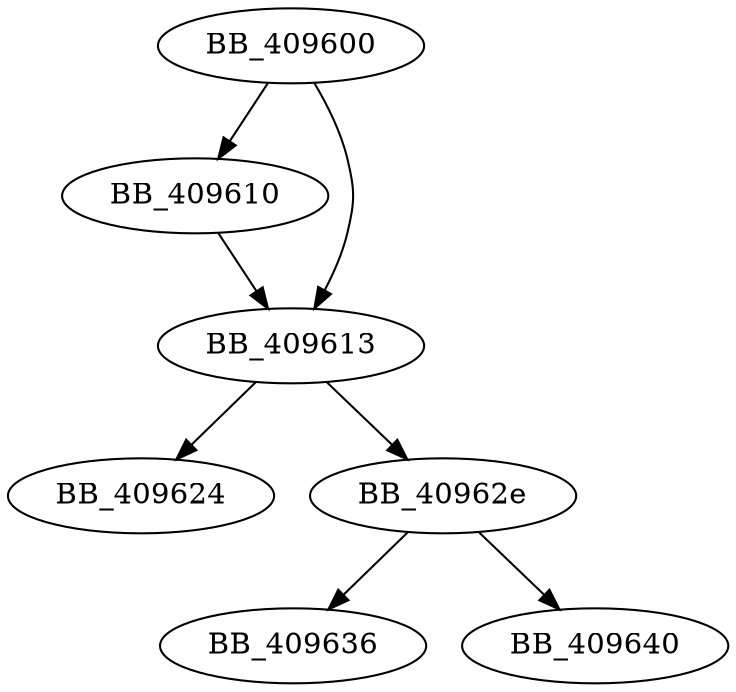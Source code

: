 DiGraph sub_409600{
BB_409600->BB_409610
BB_409600->BB_409613
BB_409610->BB_409613
BB_409613->BB_409624
BB_409613->BB_40962e
BB_40962e->BB_409636
BB_40962e->BB_409640
}
